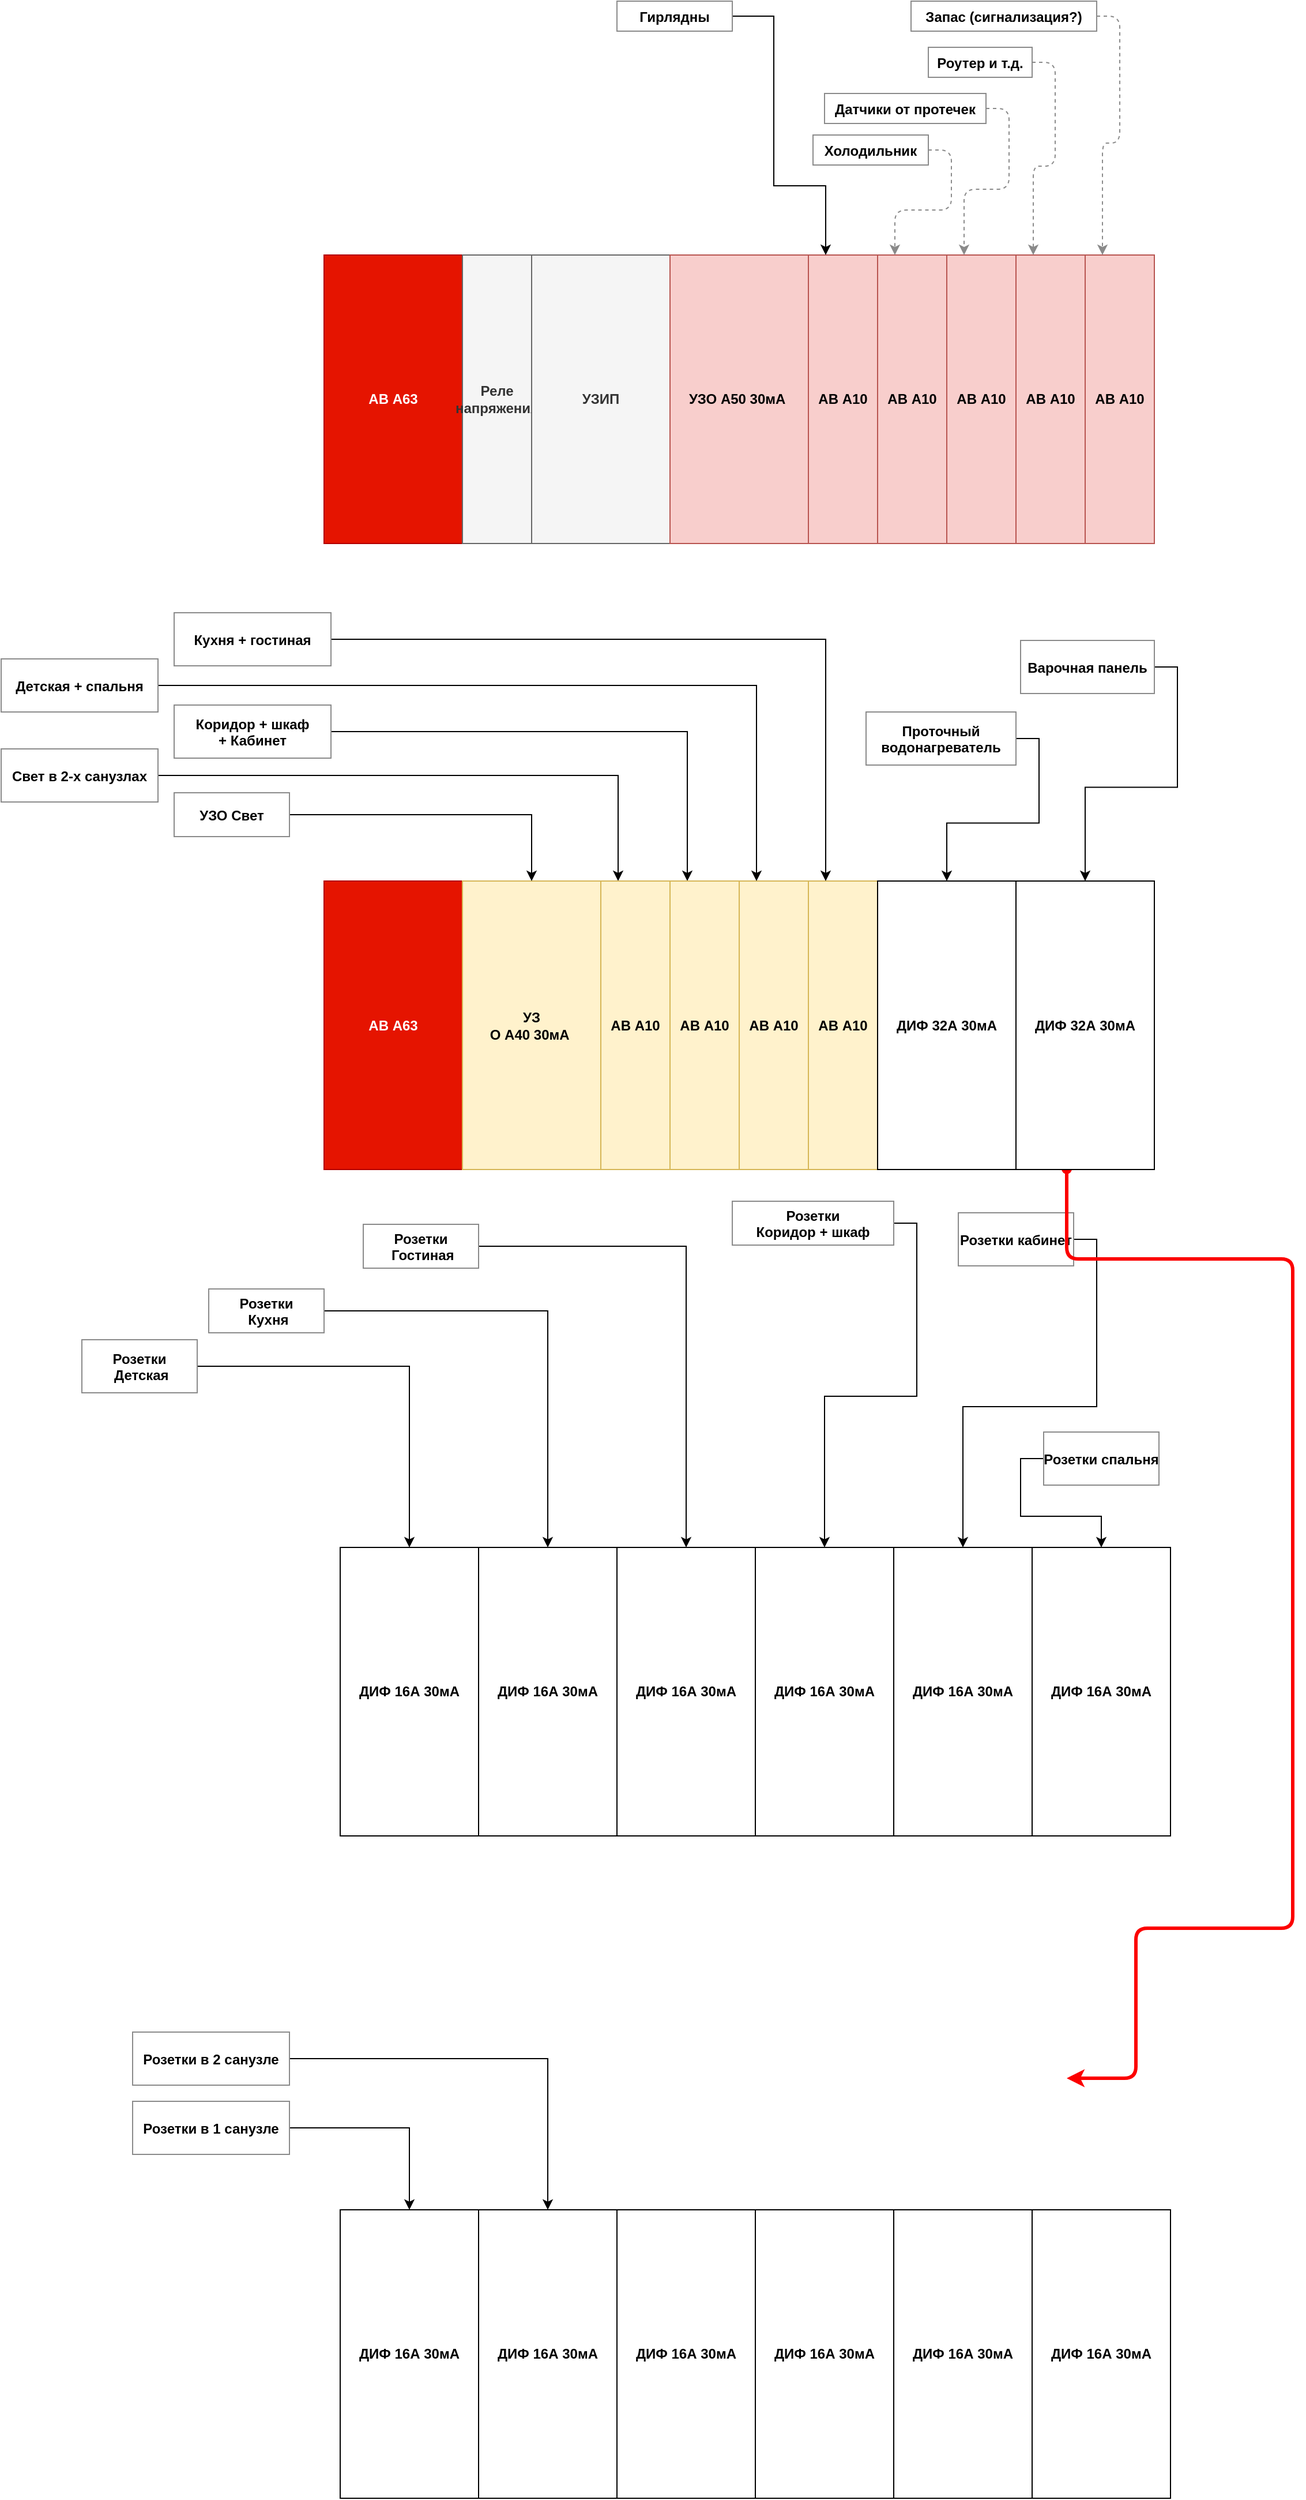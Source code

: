 <mxfile version="14.2.9" type="github">
  <diagram id="InX6c_mjAQpi0wGUPiS7" name="Page-1">
    <mxGraphModel dx="3693" dy="2317" grid="1" gridSize="10" guides="1" tooltips="1" connect="1" arrows="1" fold="1" page="1" pageScale="1" pageWidth="827" pageHeight="1169" math="0" shadow="0">
      <root>
        <mxCell id="0" />
        <mxCell id="1" parent="0" />
        <mxCell id="rveFUDQaSkYgi8xqInOS-1" value="АВ А63" style="whiteSpace=wrap;html=1;fillColor=#e51400;strokeColor=#B20000;fontStyle=1;fontColor=#ffffff;" parent="1" vertex="1">
          <mxGeometry x="40" y="60" width="120" height="250" as="geometry" />
        </mxCell>
        <mxCell id="rveFUDQaSkYgi8xqInOS-2" value="Реле напряжения" style="whiteSpace=wrap;html=1;fillColor=#f5f5f5;strokeColor=#666666;fontColor=#333333;fontStyle=1" parent="1" vertex="1">
          <mxGeometry x="160" y="60" width="60" height="250" as="geometry" />
        </mxCell>
        <mxCell id="rveFUDQaSkYgi8xqInOS-3" value="УЗИП" style="whiteSpace=wrap;html=1;fillColor=#f5f5f5;strokeColor=#666666;fontColor=#333333;fontStyle=1" parent="1" vertex="1">
          <mxGeometry x="220" y="60" width="120" height="250" as="geometry" />
        </mxCell>
        <mxCell id="rveFUDQaSkYgi8xqInOS-4" value="&lt;span&gt;УЗО А50 30мА&amp;nbsp;&lt;/span&gt;" style="whiteSpace=wrap;html=1;fontStyle=1;fillColor=#f8cecc;strokeColor=#b85450;" parent="1" vertex="1">
          <mxGeometry x="340" y="60" width="120" height="250" as="geometry" />
        </mxCell>
        <mxCell id="rveFUDQaSkYgi8xqInOS-5" value="АВ А10" style="whiteSpace=wrap;html=1;fontStyle=1;fillColor=#f8cecc;strokeColor=#b85450;" parent="1" vertex="1">
          <mxGeometry x="520" y="60" width="60" height="250" as="geometry" />
        </mxCell>
        <mxCell id="rveFUDQaSkYgi8xqInOS-6" value="АВ А10" style="whiteSpace=wrap;html=1;fontStyle=1;fillColor=#f8cecc;strokeColor=#b85450;" parent="1" vertex="1">
          <mxGeometry x="580" y="60" width="60" height="250" as="geometry" />
        </mxCell>
        <mxCell id="rveFUDQaSkYgi8xqInOS-7" value="АВ А10" style="whiteSpace=wrap;html=1;fontStyle=1;fillColor=#f8cecc;strokeColor=#b85450;" parent="1" vertex="1">
          <mxGeometry x="640" y="60" width="60" height="250" as="geometry" />
        </mxCell>
        <mxCell id="rveFUDQaSkYgi8xqInOS-8" value="АВ А10" style="whiteSpace=wrap;html=1;fontStyle=1;fillColor=#f8cecc;strokeColor=#b85450;" parent="1" vertex="1">
          <mxGeometry x="700" y="60" width="60" height="250" as="geometry" />
        </mxCell>
        <mxCell id="rveFUDQaSkYgi8xqInOS-36" style="edgeStyle=orthogonalEdgeStyle;orthogonalLoop=1;jettySize=auto;html=1;exitX=1;exitY=0.5;exitDx=0;exitDy=0;entryX=0.25;entryY=0;entryDx=0;entryDy=0;strokeWidth=1;dashed=1;strokeColor=#8A8A8A;fontStyle=1" parent="1" source="rveFUDQaSkYgi8xqInOS-25" target="rveFUDQaSkYgi8xqInOS-5" edge="1">
          <mxGeometry relative="1" as="geometry" />
        </mxCell>
        <mxCell id="rveFUDQaSkYgi8xqInOS-25" value="Холодильник" style="text;align=center;fontStyle=1;verticalAlign=middle;spacingLeft=3;spacingRight=3;rotatable=0;points=[[0,0.5],[1,0.5]];portConstraint=eastwest;strokeWidth=1;perimeterSpacing=0;glass=0;shadow=0;strokeColor=#8A8A8A;" parent="1" vertex="1">
          <mxGeometry x="464" y="-44" width="100" height="26" as="geometry" />
        </mxCell>
        <mxCell id="rveFUDQaSkYgi8xqInOS-35" style="edgeStyle=orthogonalEdgeStyle;orthogonalLoop=1;jettySize=auto;html=1;exitX=1;exitY=0.5;exitDx=0;exitDy=0;entryX=0.25;entryY=0;entryDx=0;entryDy=0;strokeWidth=1;dashed=1;strokeColor=#8A8A8A;fontStyle=1" parent="1" source="rveFUDQaSkYgi8xqInOS-27" target="rveFUDQaSkYgi8xqInOS-6" edge="1">
          <mxGeometry relative="1" as="geometry" />
        </mxCell>
        <mxCell id="rveFUDQaSkYgi8xqInOS-27" value="Датчики от протечек" style="text;align=center;fontStyle=1;verticalAlign=middle;spacingLeft=3;spacingRight=3;rotatable=0;points=[[0,0.5],[1,0.5]];portConstraint=eastwest;shadow=0;glass=0;fillColor=none;strokeColor=#8A8A8A;" parent="1" vertex="1">
          <mxGeometry x="474" y="-80" width="140" height="26" as="geometry" />
        </mxCell>
        <mxCell id="rveFUDQaSkYgi8xqInOS-34" style="edgeStyle=orthogonalEdgeStyle;orthogonalLoop=1;jettySize=auto;html=1;exitX=1;exitY=0.5;exitDx=0;exitDy=0;entryX=0.25;entryY=0;entryDx=0;entryDy=0;strokeWidth=1;dashed=1;strokeColor=#8A8A8A;fontStyle=1" parent="1" source="rveFUDQaSkYgi8xqInOS-29" target="rveFUDQaSkYgi8xqInOS-7" edge="1">
          <mxGeometry relative="1" as="geometry" />
        </mxCell>
        <mxCell id="rveFUDQaSkYgi8xqInOS-29" value="Роутер и т.д." style="text;align=center;fontStyle=1;verticalAlign=middle;spacingLeft=3;spacingRight=3;rotatable=0;points=[[0,0.5],[1,0.5]];portConstraint=eastwest;shadow=0;glass=0;fillColor=none;strokeColor=#8A8A8A;" parent="1" vertex="1">
          <mxGeometry x="564" y="-120" width="90" height="26" as="geometry" />
        </mxCell>
        <mxCell id="rveFUDQaSkYgi8xqInOS-32" style="edgeStyle=orthogonalEdgeStyle;orthogonalLoop=1;jettySize=auto;html=1;exitX=1;exitY=0.5;exitDx=0;exitDy=0;entryX=0.25;entryY=0;entryDx=0;entryDy=0;strokeWidth=1;dashed=1;strokeColor=#8A8A8A;fontStyle=1" parent="1" source="rveFUDQaSkYgi8xqInOS-31" target="rveFUDQaSkYgi8xqInOS-8" edge="1">
          <mxGeometry relative="1" as="geometry" />
        </mxCell>
        <mxCell id="rveFUDQaSkYgi8xqInOS-31" value="Запас (сигнализация?)" style="text;align=center;fontStyle=1;verticalAlign=middle;spacingLeft=3;spacingRight=3;rotatable=0;points=[[0,0.5],[1,0.5]];portConstraint=eastwest;shadow=0;glass=0;fillColor=none;strokeColor=#8A8A8A;" parent="1" vertex="1">
          <mxGeometry x="549" y="-160" width="161" height="26" as="geometry" />
        </mxCell>
        <mxCell id="rveFUDQaSkYgi8xqInOS-70" value="АВ А63" style="whiteSpace=wrap;html=1;fillColor=#e51400;strokeColor=#B20000;fontStyle=1;fontColor=#ffffff;" parent="1" vertex="1">
          <mxGeometry x="40" y="602.5" width="120" height="250" as="geometry" />
        </mxCell>
        <mxCell id="rveFUDQaSkYgi8xqInOS-71" value="&lt;span&gt;УЗ&lt;br&gt;О А40 30мА&amp;nbsp;&lt;/span&gt;" style="whiteSpace=wrap;html=1;fillColor=#fff2cc;strokeColor=#d6b656;fontStyle=1" parent="1" vertex="1">
          <mxGeometry x="160" y="602.5" width="120" height="250" as="geometry" />
        </mxCell>
        <mxCell id="YGzJYs6o8gFUu2y8E9qO-34" style="edgeStyle=orthogonalEdgeStyle;rounded=0;orthogonalLoop=1;jettySize=auto;html=1;exitX=1;exitY=0.5;exitDx=0;exitDy=0;entryX=0.5;entryY=0;entryDx=0;entryDy=0;" edge="1" parent="1" source="rveFUDQaSkYgi8xqInOS-97" target="YGzJYs6o8gFUu2y8E9qO-19">
          <mxGeometry relative="1" as="geometry" />
        </mxCell>
        <mxCell id="rveFUDQaSkYgi8xqInOS-97" value="Розетки&#xa;Коридор + шкаф" style="text;align=center;fontStyle=1;verticalAlign=middle;spacingLeft=3;spacingRight=3;rotatable=0;points=[[0,0.5],[1,0.5]];portConstraint=eastwest;strokeWidth=1;perimeterSpacing=0;glass=0;shadow=0;strokeColor=#8A8A8A;" parent="1" vertex="1">
          <mxGeometry x="394" y="880" width="140" height="38" as="geometry" />
        </mxCell>
        <mxCell id="YGzJYs6o8gFUu2y8E9qO-33" style="edgeStyle=orthogonalEdgeStyle;rounded=0;orthogonalLoop=1;jettySize=auto;html=1;exitX=1;exitY=0.5;exitDx=0;exitDy=0;entryX=0.5;entryY=0;entryDx=0;entryDy=0;" edge="1" parent="1" source="rveFUDQaSkYgi8xqInOS-102" target="YGzJYs6o8gFUu2y8E9qO-18">
          <mxGeometry relative="1" as="geometry" />
        </mxCell>
        <mxCell id="rveFUDQaSkYgi8xqInOS-102" value="Розетки&#xa; Гостиная" style="text;align=center;fontStyle=1;verticalAlign=middle;spacingLeft=3;spacingRight=3;rotatable=0;points=[[0,0.5],[1,0.5]];portConstraint=eastwest;strokeWidth=1;perimeterSpacing=0;glass=0;shadow=0;strokeColor=#8A8A8A;" parent="1" vertex="1">
          <mxGeometry x="74" y="900" width="100" height="38" as="geometry" />
        </mxCell>
        <mxCell id="YGzJYs6o8gFUu2y8E9qO-32" style="edgeStyle=orthogonalEdgeStyle;rounded=0;orthogonalLoop=1;jettySize=auto;html=1;exitX=1;exitY=0.5;exitDx=0;exitDy=0;entryX=0.5;entryY=0;entryDx=0;entryDy=0;" edge="1" parent="1" source="rveFUDQaSkYgi8xqInOS-103" target="YGzJYs6o8gFUu2y8E9qO-17">
          <mxGeometry relative="1" as="geometry" />
        </mxCell>
        <mxCell id="rveFUDQaSkYgi8xqInOS-103" value="Розетки&#xa; Кухня" style="text;align=center;fontStyle=1;verticalAlign=middle;spacingLeft=3;spacingRight=3;rotatable=0;points=[[0,0.5],[1,0.5]];portConstraint=eastwest;strokeWidth=1;perimeterSpacing=0;glass=0;shadow=0;strokeColor=#8A8A8A;" parent="1" vertex="1">
          <mxGeometry x="-60" y="956" width="100" height="38" as="geometry" />
        </mxCell>
        <mxCell id="YGzJYs6o8gFUu2y8E9qO-31" style="edgeStyle=orthogonalEdgeStyle;rounded=0;orthogonalLoop=1;jettySize=auto;html=1;exitX=1;exitY=0.5;exitDx=0;exitDy=0;entryX=0.5;entryY=0;entryDx=0;entryDy=0;" edge="1" parent="1" source="rveFUDQaSkYgi8xqInOS-104" target="YGzJYs6o8gFUu2y8E9qO-16">
          <mxGeometry relative="1" as="geometry" />
        </mxCell>
        <mxCell id="rveFUDQaSkYgi8xqInOS-104" value="Розетки&#xa; Детская" style="text;align=center;fontStyle=1;verticalAlign=middle;spacingLeft=3;spacingRight=3;rotatable=0;points=[[0,0.5],[1,0.5]];portConstraint=eastwest;strokeWidth=1;perimeterSpacing=0;glass=0;shadow=0;strokeColor=#8A8A8A;" parent="1" vertex="1">
          <mxGeometry x="-170" y="1000" width="100" height="46" as="geometry" />
        </mxCell>
        <mxCell id="YGzJYs6o8gFUu2y8E9qO-29" style="edgeStyle=orthogonalEdgeStyle;rounded=0;orthogonalLoop=1;jettySize=auto;html=1;exitX=1;exitY=0.5;exitDx=0;exitDy=0;entryX=0.5;entryY=0;entryDx=0;entryDy=0;" edge="1" parent="1" source="CxmhkmH8qf6XdyJVh8Tx-44" target="YGzJYs6o8gFUu2y8E9qO-14">
          <mxGeometry relative="1" as="geometry" />
        </mxCell>
        <mxCell id="CxmhkmH8qf6XdyJVh8Tx-44" value="Проточный&#xa;водонагреватель" style="text;align=center;fontStyle=1;verticalAlign=middle;spacingLeft=3;spacingRight=3;rotatable=0;points=[[0,0.5],[1,0.5]];portConstraint=eastwest;strokeWidth=1;perimeterSpacing=0;glass=0;shadow=0;strokeColor=#8A8A8A;" parent="1" vertex="1">
          <mxGeometry x="510" y="456" width="130" height="46" as="geometry" />
        </mxCell>
        <mxCell id="CxmhkmH8qf6XdyJVh8Tx-94" style="edgeStyle=orthogonalEdgeStyle;rounded=1;orthogonalLoop=1;jettySize=auto;html=1;startArrow=oval;startFill=1;strokeColor=#FC0000;strokeWidth=3;fillColor=#BC6C25;fontColor=#FEFAE0;exitX=0.25;exitY=1;exitDx=0;exitDy=0;" parent="1" target="CxmhkmH8qf6XdyJVh8Tx-31" edge="1">
          <mxGeometry relative="1" as="geometry">
            <mxPoint x="684" y="852" as="sourcePoint" />
            <Array as="points">
              <mxPoint x="684" y="930" />
              <mxPoint x="880" y="930" />
              <mxPoint x="880" y="1510" />
              <mxPoint x="564" y="1510" />
            </Array>
          </mxGeometry>
        </mxCell>
        <mxCell id="YGzJYs6o8gFUu2y8E9qO-7" style="edgeStyle=orthogonalEdgeStyle;rounded=0;orthogonalLoop=1;jettySize=auto;html=1;entryX=0.5;entryY=0;entryDx=0;entryDy=0;exitX=1;exitY=0.5;exitDx=0;exitDy=0;" edge="1" parent="1" source="CxmhkmH8qf6XdyJVh8Tx-49" target="rveFUDQaSkYgi8xqInOS-71">
          <mxGeometry relative="1" as="geometry">
            <mxPoint x="50" y="546" as="sourcePoint" />
          </mxGeometry>
        </mxCell>
        <mxCell id="CxmhkmH8qf6XdyJVh8Tx-49" value="УЗО Свет" style="text;align=center;fontStyle=1;verticalAlign=middle;spacingLeft=3;spacingRight=3;rotatable=0;points=[[0,0.5],[1,0.5]];portConstraint=eastwest;strokeWidth=1;perimeterSpacing=0;glass=0;shadow=0;strokeColor=#8A8A8A;" parent="1" vertex="1">
          <mxGeometry x="-90" y="526" width="100" height="38" as="geometry" />
        </mxCell>
        <mxCell id="YGzJYs6o8gFUu2y8E9qO-35" style="edgeStyle=orthogonalEdgeStyle;rounded=0;orthogonalLoop=1;jettySize=auto;html=1;exitX=1;exitY=0.5;exitDx=0;exitDy=0;entryX=0.5;entryY=0;entryDx=0;entryDy=0;" edge="1" parent="1" source="CxmhkmH8qf6XdyJVh8Tx-69" target="YGzJYs6o8gFUu2y8E9qO-20">
          <mxGeometry relative="1" as="geometry" />
        </mxCell>
        <mxCell id="CxmhkmH8qf6XdyJVh8Tx-69" value="Розетки кабинет" style="text;align=center;fontStyle=1;verticalAlign=middle;spacingLeft=3;spacingRight=3;rotatable=0;points=[[0,0.5],[1,0.5]];portConstraint=eastwest;strokeWidth=1;perimeterSpacing=0;glass=0;shadow=0;strokeColor=#8A8A8A;" parent="1" vertex="1">
          <mxGeometry x="590" y="890" width="100" height="46" as="geometry" />
        </mxCell>
        <mxCell id="YGzJYs6o8gFUu2y8E9qO-30" style="edgeStyle=orthogonalEdgeStyle;rounded=0;orthogonalLoop=1;jettySize=auto;html=1;exitX=1;exitY=0.5;exitDx=0;exitDy=0;entryX=0.5;entryY=0;entryDx=0;entryDy=0;" edge="1" parent="1" source="CxmhkmH8qf6XdyJVh8Tx-71" target="YGzJYs6o8gFUu2y8E9qO-15">
          <mxGeometry relative="1" as="geometry" />
        </mxCell>
        <mxCell id="CxmhkmH8qf6XdyJVh8Tx-71" value="Варочная панель" style="text;align=center;fontStyle=1;verticalAlign=middle;spacingLeft=3;spacingRight=3;rotatable=0;points=[[0,0.5],[1,0.5]];portConstraint=eastwest;strokeWidth=1;perimeterSpacing=0;glass=0;shadow=0;strokeColor=#8A8A8A;" parent="1" vertex="1">
          <mxGeometry x="644" y="394" width="116" height="46" as="geometry" />
        </mxCell>
        <mxCell id="YGzJYs6o8gFUu2y8E9qO-36" style="edgeStyle=orthogonalEdgeStyle;rounded=0;orthogonalLoop=1;jettySize=auto;html=1;exitX=0;exitY=0.5;exitDx=0;exitDy=0;entryX=0.5;entryY=0;entryDx=0;entryDy=0;" edge="1" parent="1" source="CxmhkmH8qf6XdyJVh8Tx-78" target="YGzJYs6o8gFUu2y8E9qO-21">
          <mxGeometry relative="1" as="geometry" />
        </mxCell>
        <mxCell id="CxmhkmH8qf6XdyJVh8Tx-78" value="Розетки спальня" style="text;align=center;fontStyle=1;verticalAlign=middle;spacingLeft=3;spacingRight=3;rotatable=0;points=[[0,0.5],[1,0.5]];portConstraint=eastwest;strokeWidth=1;perimeterSpacing=0;glass=0;shadow=0;strokeColor=#8A8A8A;" parent="1" vertex="1">
          <mxGeometry x="664" y="1080" width="100" height="46" as="geometry" />
        </mxCell>
        <mxCell id="CxmhkmH8qf6XdyJVh8Tx-96" style="edgeStyle=orthogonalEdgeStyle;rounded=1;orthogonalLoop=1;jettySize=auto;html=1;startArrow=oval;startFill=1;strokeColor=#FC0000;strokeWidth=3;fillColor=#BC6C25;fontColor=#FEFAE0;entryX=0.5;entryY=0;entryDx=0;entryDy=0;exitX=0.25;exitY=1;exitDx=0;exitDy=0;" parent="1" target="CxmhkmH8qf6XdyJVh8Tx-32" edge="1">
          <mxGeometry relative="1" as="geometry">
            <mxPoint x="684" y="852" as="sourcePoint" />
            <Array as="points">
              <mxPoint x="684" y="930" />
              <mxPoint x="880" y="930" />
              <mxPoint x="880" y="1510" />
              <mxPoint x="624" y="1510" />
            </Array>
          </mxGeometry>
        </mxCell>
        <mxCell id="CxmhkmH8qf6XdyJVh8Tx-97" style="edgeStyle=orthogonalEdgeStyle;rounded=1;orthogonalLoop=1;jettySize=auto;html=1;startArrow=oval;startFill=1;strokeColor=#FC0000;strokeWidth=3;fillColor=#BC6C25;fontColor=#FEFAE0;entryX=0.5;entryY=0;entryDx=0;entryDy=0;exitX=0.25;exitY=1;exitDx=0;exitDy=0;" parent="1" target="CxmhkmH8qf6XdyJVh8Tx-33" edge="1">
          <mxGeometry relative="1" as="geometry">
            <mxPoint x="684" y="852" as="sourcePoint" />
            <Array as="points">
              <mxPoint x="684" y="930" />
              <mxPoint x="880" y="930" />
              <mxPoint x="880" y="1510" />
              <mxPoint x="684" y="1510" />
            </Array>
          </mxGeometry>
        </mxCell>
        <mxCell id="CxmhkmH8qf6XdyJVh8Tx-98" style="edgeStyle=orthogonalEdgeStyle;rounded=1;orthogonalLoop=1;jettySize=auto;html=1;exitX=0.25;exitY=1;exitDx=0;exitDy=0;startArrow=oval;startFill=1;strokeColor=#FC0000;strokeWidth=3;fillColor=#BC6C25;fontColor=#FEFAE0;entryX=0.5;entryY=0;entryDx=0;entryDy=0;" parent="1" target="CxmhkmH8qf6XdyJVh8Tx-34" edge="1">
          <mxGeometry relative="1" as="geometry">
            <mxPoint x="684" y="852" as="sourcePoint" />
            <mxPoint x="684" y="1640" as="targetPoint" />
            <Array as="points">
              <mxPoint x="684" y="930" />
              <mxPoint x="880" y="930" />
              <mxPoint x="880" y="1510" />
              <mxPoint x="744" y="1510" />
            </Array>
          </mxGeometry>
        </mxCell>
        <mxCell id="YGzJYs6o8gFUu2y8E9qO-8" style="edgeStyle=orthogonalEdgeStyle;rounded=0;orthogonalLoop=1;jettySize=auto;html=1;exitX=1;exitY=0.5;exitDx=0;exitDy=0;entryX=0.25;entryY=0;entryDx=0;entryDy=0;" edge="1" parent="1" source="CxmhkmH8qf6XdyJVh8Tx-101" target="YGzJYs6o8gFUu2y8E9qO-3">
          <mxGeometry relative="1" as="geometry" />
        </mxCell>
        <mxCell id="CxmhkmH8qf6XdyJVh8Tx-101" value="Свет в 2-х санузлах" style="text;align=center;fontStyle=1;verticalAlign=middle;spacingLeft=3;spacingRight=3;rotatable=0;points=[[0,0.5],[1,0.5]];portConstraint=eastwest;strokeWidth=1;perimeterSpacing=0;glass=0;shadow=0;strokeColor=#8A8A8A;" parent="1" vertex="1">
          <mxGeometry x="-240" y="488" width="136" height="46" as="geometry" />
        </mxCell>
        <mxCell id="YGzJYs6o8gFUu2y8E9qO-9" style="edgeStyle=orthogonalEdgeStyle;rounded=0;orthogonalLoop=1;jettySize=auto;html=1;exitX=1;exitY=0.5;exitDx=0;exitDy=0;entryX=0.25;entryY=0;entryDx=0;entryDy=0;" edge="1" parent="1" source="CxmhkmH8qf6XdyJVh8Tx-104" target="YGzJYs6o8gFUu2y8E9qO-4">
          <mxGeometry relative="1" as="geometry" />
        </mxCell>
        <mxCell id="CxmhkmH8qf6XdyJVh8Tx-104" value="Коридор + шкаф &#xa;+ Кабинет" style="text;align=center;fontStyle=1;verticalAlign=middle;spacingLeft=3;spacingRight=3;rotatable=0;points=[[0,0.5],[1,0.5]];portConstraint=eastwest;strokeWidth=1;perimeterSpacing=0;glass=0;shadow=0;strokeColor=#8A8A8A;" parent="1" vertex="1">
          <mxGeometry x="-90" y="450" width="136" height="46" as="geometry" />
        </mxCell>
        <mxCell id="YGzJYs6o8gFUu2y8E9qO-37" style="edgeStyle=orthogonalEdgeStyle;rounded=0;orthogonalLoop=1;jettySize=auto;html=1;exitX=1;exitY=0.5;exitDx=0;exitDy=0;entryX=0.5;entryY=0;entryDx=0;entryDy=0;" edge="1" parent="1" source="CxmhkmH8qf6XdyJVh8Tx-112" target="YGzJYs6o8gFUu2y8E9qO-22">
          <mxGeometry relative="1" as="geometry" />
        </mxCell>
        <mxCell id="CxmhkmH8qf6XdyJVh8Tx-112" value="Розетки в 1 санузле" style="text;align=center;fontStyle=1;verticalAlign=middle;spacingLeft=3;spacingRight=3;rotatable=0;points=[[0,0.5],[1,0.5]];portConstraint=eastwest;strokeWidth=1;perimeterSpacing=0;glass=0;shadow=0;strokeColor=#8A8A8A;" parent="1" vertex="1">
          <mxGeometry x="-126" y="1660" width="136" height="46" as="geometry" />
        </mxCell>
        <mxCell id="YGzJYs6o8gFUu2y8E9qO-38" style="edgeStyle=orthogonalEdgeStyle;rounded=0;orthogonalLoop=1;jettySize=auto;html=1;exitX=1;exitY=0.5;exitDx=0;exitDy=0;entryX=0.5;entryY=0;entryDx=0;entryDy=0;" edge="1" parent="1" source="CxmhkmH8qf6XdyJVh8Tx-114" target="YGzJYs6o8gFUu2y8E9qO-23">
          <mxGeometry relative="1" as="geometry" />
        </mxCell>
        <mxCell id="CxmhkmH8qf6XdyJVh8Tx-114" value="Розетки в 2 санузле" style="text;align=center;fontStyle=1;verticalAlign=middle;spacingLeft=3;spacingRight=3;rotatable=0;points=[[0,0.5],[1,0.5]];portConstraint=eastwest;strokeWidth=1;perimeterSpacing=0;glass=0;shadow=0;strokeColor=#8A8A8A;" parent="1" vertex="1">
          <mxGeometry x="-126" y="1600" width="136" height="46" as="geometry" />
        </mxCell>
        <mxCell id="CxmhkmH8qf6XdyJVh8Tx-115" value="АВ А10" style="whiteSpace=wrap;html=1;fontStyle=1;fillColor=#f8cecc;strokeColor=#b85450;" parent="1" vertex="1">
          <mxGeometry x="460" y="60" width="60" height="250" as="geometry" />
        </mxCell>
        <mxCell id="YGzJYs6o8gFUu2y8E9qO-3" value="АВ А10" style="whiteSpace=wrap;html=1;fontStyle=1;fillColor=#fff2cc;strokeColor=#d6b656;" vertex="1" parent="1">
          <mxGeometry x="280" y="602.5" width="60" height="250" as="geometry" />
        </mxCell>
        <mxCell id="YGzJYs6o8gFUu2y8E9qO-4" value="АВ А10" style="whiteSpace=wrap;html=1;fontStyle=1;fillColor=#fff2cc;strokeColor=#d6b656;" vertex="1" parent="1">
          <mxGeometry x="340" y="602.5" width="60" height="250" as="geometry" />
        </mxCell>
        <mxCell id="YGzJYs6o8gFUu2y8E9qO-5" value="АВ А10" style="whiteSpace=wrap;html=1;fontStyle=1;fillColor=#fff2cc;strokeColor=#d6b656;" vertex="1" parent="1">
          <mxGeometry x="400" y="602.5" width="60" height="250" as="geometry" />
        </mxCell>
        <mxCell id="YGzJYs6o8gFUu2y8E9qO-6" value="АВ А10" style="whiteSpace=wrap;html=1;fontStyle=1;fillColor=#fff2cc;strokeColor=#d6b656;" vertex="1" parent="1">
          <mxGeometry x="460" y="602.5" width="60" height="250" as="geometry" />
        </mxCell>
        <mxCell id="YGzJYs6o8gFUu2y8E9qO-11" style="edgeStyle=orthogonalEdgeStyle;rounded=0;orthogonalLoop=1;jettySize=auto;html=1;exitX=1;exitY=0.5;exitDx=0;exitDy=0;entryX=0.25;entryY=0;entryDx=0;entryDy=0;" edge="1" parent="1" source="YGzJYs6o8gFUu2y8E9qO-10" target="YGzJYs6o8gFUu2y8E9qO-5">
          <mxGeometry relative="1" as="geometry" />
        </mxCell>
        <mxCell id="YGzJYs6o8gFUu2y8E9qO-10" value="Детская + спальня" style="text;align=center;fontStyle=1;verticalAlign=middle;spacingLeft=3;spacingRight=3;rotatable=0;points=[[0,0.5],[1,0.5]];portConstraint=eastwest;strokeWidth=1;perimeterSpacing=0;glass=0;shadow=0;strokeColor=#8A8A8A;" vertex="1" parent="1">
          <mxGeometry x="-240" y="410" width="136" height="46" as="geometry" />
        </mxCell>
        <mxCell id="YGzJYs6o8gFUu2y8E9qO-13" style="edgeStyle=orthogonalEdgeStyle;rounded=0;orthogonalLoop=1;jettySize=auto;html=1;exitX=1;exitY=0.5;exitDx=0;exitDy=0;entryX=0.25;entryY=0;entryDx=0;entryDy=0;" edge="1" parent="1" source="YGzJYs6o8gFUu2y8E9qO-12" target="YGzJYs6o8gFUu2y8E9qO-6">
          <mxGeometry relative="1" as="geometry" />
        </mxCell>
        <mxCell id="YGzJYs6o8gFUu2y8E9qO-12" value="Кухня + гостиная" style="text;align=center;fontStyle=1;verticalAlign=middle;spacingLeft=3;spacingRight=3;rotatable=0;points=[[0,0.5],[1,0.5]];portConstraint=eastwest;strokeWidth=1;perimeterSpacing=0;glass=0;shadow=0;strokeColor=#8A8A8A;" vertex="1" parent="1">
          <mxGeometry x="-90" y="370" width="136" height="46" as="geometry" />
        </mxCell>
        <mxCell id="YGzJYs6o8gFUu2y8E9qO-14" value="ДИФ 32А 30мА" style="whiteSpace=wrap;html=1;fillColor=#fff2cc;strokeColor=#d6b656;fontStyle=1" vertex="1" parent="1">
          <mxGeometry x="520" y="602.5" width="120" height="250" as="geometry" />
        </mxCell>
        <mxCell id="YGzJYs6o8gFUu2y8E9qO-15" value="ДИФ 32А 30мА" style="whiteSpace=wrap;html=1;fillColor=#fff2cc;strokeColor=#d6b656;fontStyle=1" vertex="1" parent="1">
          <mxGeometry x="640" y="602.5" width="120" height="250" as="geometry" />
        </mxCell>
        <mxCell id="YGzJYs6o8gFUu2y8E9qO-16" value="ДИФ 16А 30мА" style="whiteSpace=wrap;html=1;fontStyle=1" vertex="1" parent="1">
          <mxGeometry x="54" y="1180" width="120" height="250" as="geometry" />
        </mxCell>
        <mxCell id="YGzJYs6o8gFUu2y8E9qO-17" value="ДИФ 16А 30мА" style="whiteSpace=wrap;html=1;fontStyle=1" vertex="1" parent="1">
          <mxGeometry x="174" y="1180" width="120" height="250" as="geometry" />
        </mxCell>
        <mxCell id="YGzJYs6o8gFUu2y8E9qO-18" value="ДИФ 16А 30мА" style="whiteSpace=wrap;html=1;fontStyle=1" vertex="1" parent="1">
          <mxGeometry x="294" y="1180" width="120" height="250" as="geometry" />
        </mxCell>
        <mxCell id="YGzJYs6o8gFUu2y8E9qO-19" value="ДИФ 16А 30мА" style="whiteSpace=wrap;html=1;fontStyle=1" vertex="1" parent="1">
          <mxGeometry x="414" y="1180" width="120" height="250" as="geometry" />
        </mxCell>
        <mxCell id="YGzJYs6o8gFUu2y8E9qO-20" value="ДИФ 16А 30мА" style="whiteSpace=wrap;html=1;fontStyle=1" vertex="1" parent="1">
          <mxGeometry x="534" y="1180" width="120" height="250" as="geometry" />
        </mxCell>
        <mxCell id="YGzJYs6o8gFUu2y8E9qO-21" value="ДИФ 16А 30мА" style="whiteSpace=wrap;html=1;fillColor=#fff2cc;strokeColor=#d6b656;fontStyle=1" vertex="1" parent="1">
          <mxGeometry x="654" y="1180" width="120" height="250" as="geometry" />
        </mxCell>
        <mxCell id="YGzJYs6o8gFUu2y8E9qO-22" value="ДИФ 16А 30мА" style="whiteSpace=wrap;html=1;fontStyle=1" vertex="1" parent="1">
          <mxGeometry x="54" y="1754" width="120" height="250" as="geometry" />
        </mxCell>
        <mxCell id="YGzJYs6o8gFUu2y8E9qO-23" value="ДИФ 16А 30мА" style="whiteSpace=wrap;html=1;fontStyle=1" vertex="1" parent="1">
          <mxGeometry x="174" y="1754" width="120" height="250" as="geometry" />
        </mxCell>
        <mxCell id="YGzJYs6o8gFUu2y8E9qO-24" value="ДИФ 16А 30мА" style="whiteSpace=wrap;html=1;fontStyle=1" vertex="1" parent="1">
          <mxGeometry x="294" y="1754" width="120" height="250" as="geometry" />
        </mxCell>
        <mxCell id="YGzJYs6o8gFUu2y8E9qO-25" value="ДИФ 16А 30мА" style="whiteSpace=wrap;html=1;fontStyle=1" vertex="1" parent="1">
          <mxGeometry x="414" y="1754" width="120" height="250" as="geometry" />
        </mxCell>
        <mxCell id="YGzJYs6o8gFUu2y8E9qO-26" value="ДИФ 16А 30мА" style="whiteSpace=wrap;html=1;fontStyle=1" vertex="1" parent="1">
          <mxGeometry x="534" y="1754" width="120" height="250" as="geometry" />
        </mxCell>
        <mxCell id="YGzJYs6o8gFUu2y8E9qO-27" value="ДИФ 16А 30мА" style="whiteSpace=wrap;html=1;fontStyle=1" vertex="1" parent="1">
          <mxGeometry x="654" y="1754" width="120" height="250" as="geometry" />
        </mxCell>
        <mxCell id="YGzJYs6o8gFUu2y8E9qO-39" value="ДИФ 32А 30мА" style="whiteSpace=wrap;html=1;fontStyle=1" vertex="1" parent="1">
          <mxGeometry x="520" y="602.5" width="120" height="250" as="geometry" />
        </mxCell>
        <mxCell id="YGzJYs6o8gFUu2y8E9qO-40" value="ДИФ 32А 30мА" style="whiteSpace=wrap;html=1;fontStyle=1" vertex="1" parent="1">
          <mxGeometry x="640" y="602.5" width="120" height="250" as="geometry" />
        </mxCell>
        <mxCell id="YGzJYs6o8gFUu2y8E9qO-41" value="ДИФ 16А 30мА" style="whiteSpace=wrap;html=1;fontStyle=1" vertex="1" parent="1">
          <mxGeometry x="654" y="1180" width="120" height="250" as="geometry" />
        </mxCell>
        <mxCell id="YGzJYs6o8gFUu2y8E9qO-44" style="edgeStyle=orthogonalEdgeStyle;rounded=0;orthogonalLoop=1;jettySize=auto;html=1;exitX=1;exitY=0.5;exitDx=0;exitDy=0;entryX=0.25;entryY=0;entryDx=0;entryDy=0;" edge="1" parent="1" source="YGzJYs6o8gFUu2y8E9qO-43" target="CxmhkmH8qf6XdyJVh8Tx-115">
          <mxGeometry relative="1" as="geometry">
            <Array as="points">
              <mxPoint x="430" y="-147" />
              <mxPoint x="430" />
              <mxPoint x="475" />
            </Array>
          </mxGeometry>
        </mxCell>
        <mxCell id="YGzJYs6o8gFUu2y8E9qO-43" value="Гирлядны" style="text;align=center;fontStyle=1;verticalAlign=middle;spacingLeft=3;spacingRight=3;rotatable=0;points=[[0,0.5],[1,0.5]];portConstraint=eastwest;strokeWidth=1;perimeterSpacing=0;glass=0;shadow=0;strokeColor=#8A8A8A;" vertex="1" parent="1">
          <mxGeometry x="294" y="-160" width="100" height="26" as="geometry" />
        </mxCell>
      </root>
    </mxGraphModel>
  </diagram>
</mxfile>
